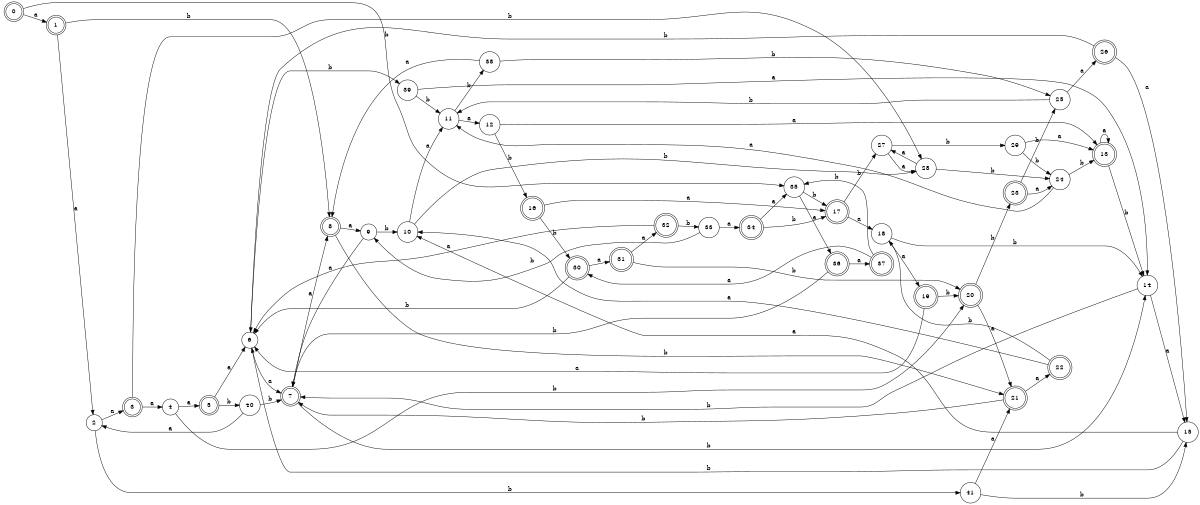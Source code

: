 digraph n34_7 {
__start0 [label="" shape="none"];

rankdir=LR;
size="8,5";

s0 [style="rounded,filled", color="black", fillcolor="white" shape="doublecircle", label="0"];
s1 [style="rounded,filled", color="black", fillcolor="white" shape="doublecircle", label="1"];
s2 [style="filled", color="black", fillcolor="white" shape="circle", label="2"];
s3 [style="rounded,filled", color="black", fillcolor="white" shape="doublecircle", label="3"];
s4 [style="filled", color="black", fillcolor="white" shape="circle", label="4"];
s5 [style="rounded,filled", color="black", fillcolor="white" shape="doublecircle", label="5"];
s6 [style="filled", color="black", fillcolor="white" shape="circle", label="6"];
s7 [style="rounded,filled", color="black", fillcolor="white" shape="doublecircle", label="7"];
s8 [style="rounded,filled", color="black", fillcolor="white" shape="doublecircle", label="8"];
s9 [style="filled", color="black", fillcolor="white" shape="circle", label="9"];
s10 [style="filled", color="black", fillcolor="white" shape="circle", label="10"];
s11 [style="filled", color="black", fillcolor="white" shape="circle", label="11"];
s12 [style="filled", color="black", fillcolor="white" shape="circle", label="12"];
s13 [style="rounded,filled", color="black", fillcolor="white" shape="doublecircle", label="13"];
s14 [style="filled", color="black", fillcolor="white" shape="circle", label="14"];
s15 [style="filled", color="black", fillcolor="white" shape="circle", label="15"];
s16 [style="rounded,filled", color="black", fillcolor="white" shape="doublecircle", label="16"];
s17 [style="rounded,filled", color="black", fillcolor="white" shape="doublecircle", label="17"];
s18 [style="filled", color="black", fillcolor="white" shape="circle", label="18"];
s19 [style="rounded,filled", color="black", fillcolor="white" shape="doublecircle", label="19"];
s20 [style="rounded,filled", color="black", fillcolor="white" shape="doublecircle", label="20"];
s21 [style="rounded,filled", color="black", fillcolor="white" shape="doublecircle", label="21"];
s22 [style="rounded,filled", color="black", fillcolor="white" shape="doublecircle", label="22"];
s23 [style="rounded,filled", color="black", fillcolor="white" shape="doublecircle", label="23"];
s24 [style="filled", color="black", fillcolor="white" shape="circle", label="24"];
s25 [style="filled", color="black", fillcolor="white" shape="circle", label="25"];
s26 [style="rounded,filled", color="black", fillcolor="white" shape="doublecircle", label="26"];
s27 [style="filled", color="black", fillcolor="white" shape="circle", label="27"];
s28 [style="filled", color="black", fillcolor="white" shape="circle", label="28"];
s29 [style="filled", color="black", fillcolor="white" shape="circle", label="29"];
s30 [style="rounded,filled", color="black", fillcolor="white" shape="doublecircle", label="30"];
s31 [style="rounded,filled", color="black", fillcolor="white" shape="doublecircle", label="31"];
s32 [style="rounded,filled", color="black", fillcolor="white" shape="doublecircle", label="32"];
s33 [style="filled", color="black", fillcolor="white" shape="circle", label="33"];
s34 [style="rounded,filled", color="black", fillcolor="white" shape="doublecircle", label="34"];
s35 [style="filled", color="black", fillcolor="white" shape="circle", label="35"];
s36 [style="rounded,filled", color="black", fillcolor="white" shape="doublecircle", label="36"];
s37 [style="rounded,filled", color="black", fillcolor="white" shape="doublecircle", label="37"];
s38 [style="filled", color="black", fillcolor="white" shape="circle", label="38"];
s39 [style="filled", color="black", fillcolor="white" shape="circle", label="39"];
s40 [style="filled", color="black", fillcolor="white" shape="circle", label="40"];
s41 [style="filled", color="black", fillcolor="white" shape="circle", label="41"];
s0 -> s1 [label="a"];
s0 -> s35 [label="b"];
s1 -> s2 [label="a"];
s1 -> s8 [label="b"];
s2 -> s3 [label="a"];
s2 -> s41 [label="b"];
s3 -> s4 [label="a"];
s3 -> s28 [label="b"];
s4 -> s5 [label="a"];
s4 -> s20 [label="b"];
s5 -> s6 [label="a"];
s5 -> s40 [label="b"];
s6 -> s7 [label="a"];
s6 -> s39 [label="b"];
s7 -> s8 [label="a"];
s7 -> s14 [label="b"];
s8 -> s9 [label="a"];
s8 -> s21 [label="b"];
s9 -> s7 [label="a"];
s9 -> s10 [label="b"];
s10 -> s11 [label="a"];
s10 -> s28 [label="b"];
s11 -> s12 [label="a"];
s11 -> s38 [label="b"];
s12 -> s13 [label="a"];
s12 -> s16 [label="b"];
s13 -> s13 [label="a"];
s13 -> s14 [label="b"];
s14 -> s15 [label="a"];
s14 -> s7 [label="b"];
s15 -> s10 [label="a"];
s15 -> s6 [label="b"];
s16 -> s17 [label="a"];
s16 -> s30 [label="b"];
s17 -> s18 [label="a"];
s17 -> s27 [label="b"];
s18 -> s19 [label="a"];
s18 -> s14 [label="b"];
s19 -> s6 [label="a"];
s19 -> s20 [label="b"];
s20 -> s21 [label="a"];
s20 -> s23 [label="b"];
s21 -> s22 [label="a"];
s21 -> s7 [label="b"];
s22 -> s10 [label="a"];
s22 -> s18 [label="b"];
s23 -> s24 [label="a"];
s23 -> s25 [label="b"];
s24 -> s11 [label="a"];
s24 -> s13 [label="b"];
s25 -> s26 [label="a"];
s25 -> s11 [label="b"];
s26 -> s15 [label="a"];
s26 -> s6 [label="b"];
s27 -> s28 [label="a"];
s27 -> s29 [label="b"];
s28 -> s27 [label="a"];
s28 -> s24 [label="b"];
s29 -> s13 [label="a"];
s29 -> s24 [label="b"];
s30 -> s31 [label="a"];
s30 -> s6 [label="b"];
s31 -> s32 [label="a"];
s31 -> s20 [label="b"];
s32 -> s6 [label="a"];
s32 -> s33 [label="b"];
s33 -> s34 [label="a"];
s33 -> s9 [label="b"];
s34 -> s35 [label="a"];
s34 -> s17 [label="b"];
s35 -> s36 [label="a"];
s35 -> s17 [label="b"];
s36 -> s37 [label="a"];
s36 -> s7 [label="b"];
s37 -> s30 [label="a"];
s37 -> s35 [label="b"];
s38 -> s8 [label="a"];
s38 -> s25 [label="b"];
s39 -> s14 [label="a"];
s39 -> s11 [label="b"];
s40 -> s2 [label="a"];
s40 -> s7 [label="b"];
s41 -> s21 [label="a"];
s41 -> s15 [label="b"];

}